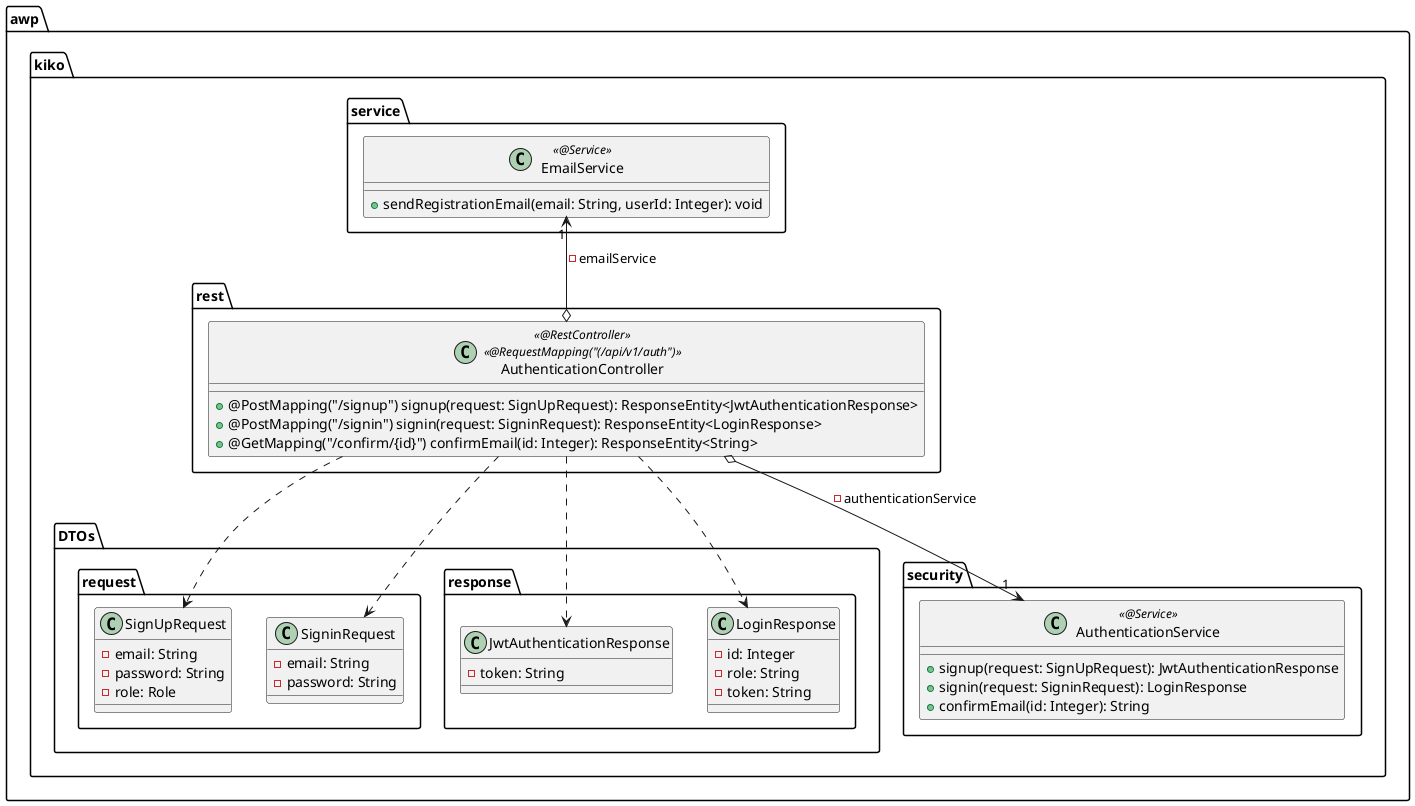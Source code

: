 @startuml AuthenticationController

package awp.kiko.rest {
    class AuthenticationController <<@RestController>> <<@RequestMapping("(/api/v1/auth")>> {
        + @PostMapping("/signup") signup(request: SignUpRequest): ResponseEntity<JwtAuthenticationResponse>
        + @PostMapping("/signin") signin(request: SigninRequest): ResponseEntity<LoginResponse>
        + @GetMapping("/confirm/{id}") confirmEmail(id: Integer): ResponseEntity<String>
    }
}

package awp.kiko.DTOs.request {
    class SignUpRequest {
        - email: String
        - password: String
        - role: Role
    }

    class SigninRequest {
        - email: String
        - password: String
    }
}

package awp.kiko.DTOs.response {
    class JwtAuthenticationResponse {
        - token: String
    }

    class LoginResponse {
        - id: Integer
        - role: String
        - token: String
    }
}

package awp.kiko.security {
    class AuthenticationService <<@Service>> {
        + signup(request: SignUpRequest): JwtAuthenticationResponse
        + signin(request: SigninRequest): LoginResponse
        + confirmEmail(id: Integer): String
    }
}

package awp.kiko.service {
    class EmailService <<@Service>> {
        + sendRegistrationEmail(email: String, userId: Integer): void
    }
}

AuthenticationController o-down-> "1" AuthenticationService: - authenticationService
AuthenticationController o-up-> "1" EmailService: - emailService
AuthenticationController ..> SignUpRequest
AuthenticationController ..> SigninRequest
AuthenticationController ..> JwtAuthenticationResponse
AuthenticationController ..> LoginResponse

@enduml